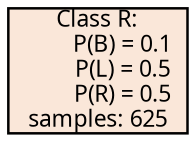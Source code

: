 digraph {
	graph [forcelabels=true overlap=false splines=ortho]
	node [fontname=trebuchet fontsize=11 margin="0.1,0.0" penwidth=1.2 shape=box]
	edge [center=true fontsize="7  " penwidth=0.6]
	0 [label="Class R:
	P(B) = 0.1
	P(L) = 0.5
	P(R) = 0.5
samples: 625" fillcolor="#fae7d9" style=filled]
}
